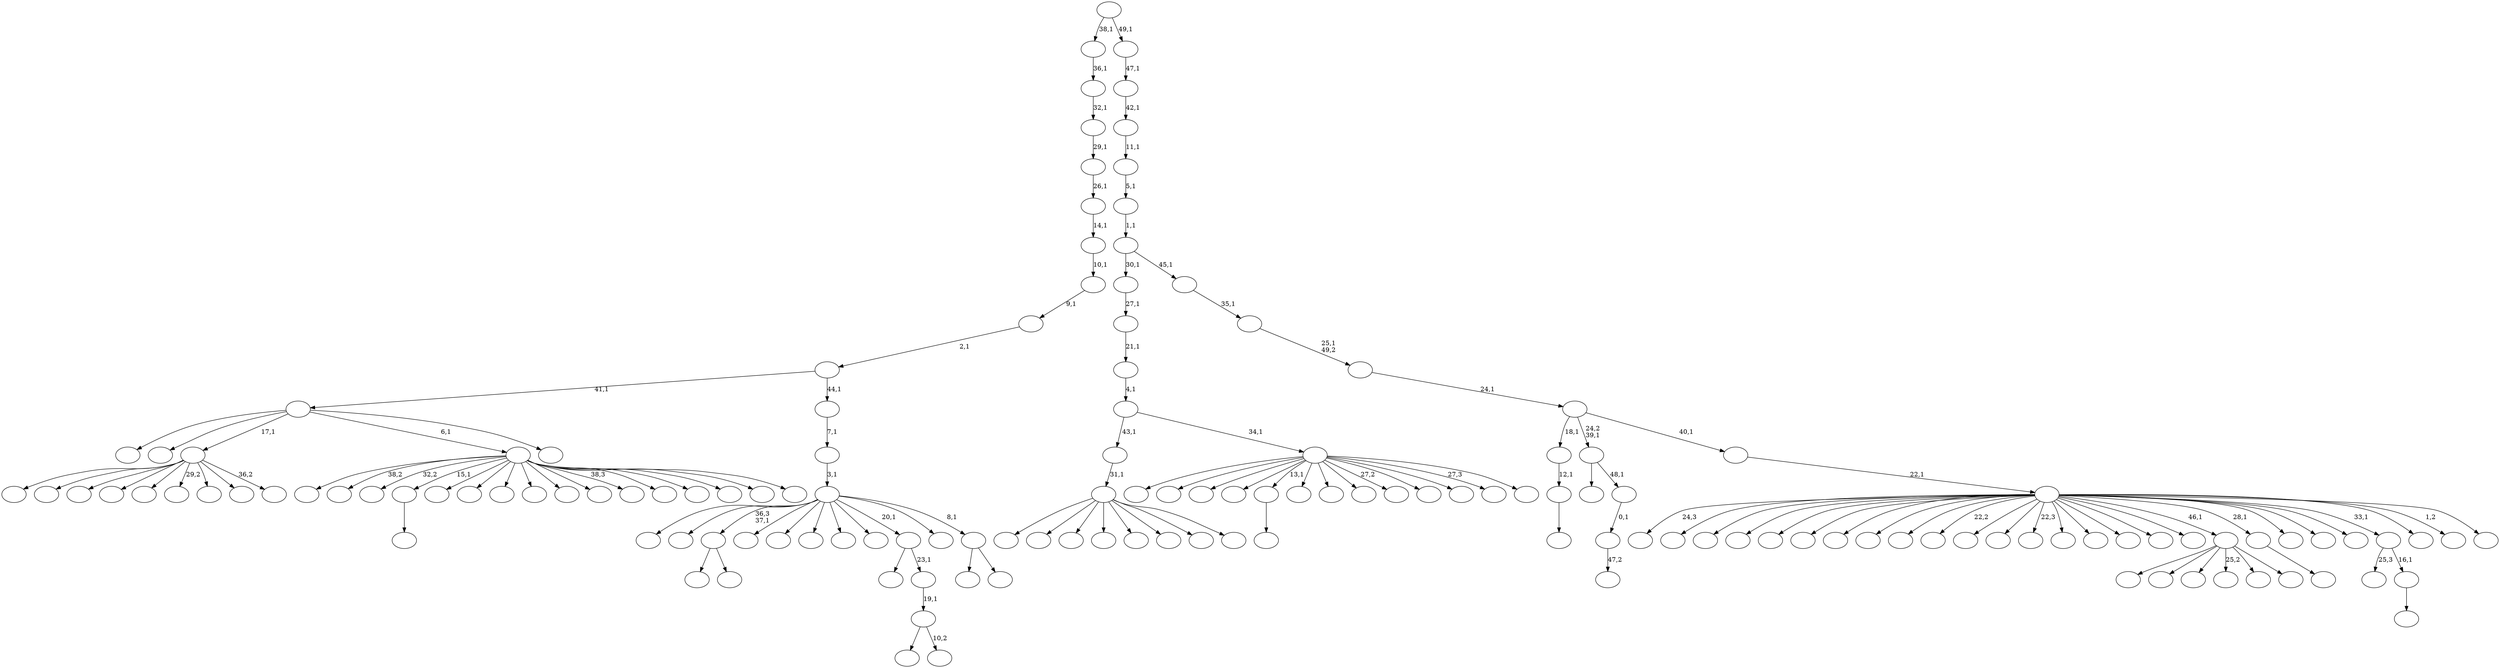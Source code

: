 digraph T {
	150 [label=""]
	149 [label=""]
	148 [label=""]
	147 [label=""]
	146 [label=""]
	145 [label=""]
	144 [label=""]
	143 [label=""]
	142 [label=""]
	141 [label=""]
	140 [label=""]
	139 [label=""]
	138 [label=""]
	137 [label=""]
	136 [label=""]
	135 [label=""]
	134 [label=""]
	133 [label=""]
	132 [label=""]
	131 [label=""]
	130 [label=""]
	129 [label=""]
	128 [label=""]
	127 [label=""]
	126 [label=""]
	125 [label=""]
	124 [label=""]
	123 [label=""]
	122 [label=""]
	121 [label=""]
	120 [label=""]
	119 [label=""]
	118 [label=""]
	117 [label=""]
	116 [label=""]
	115 [label=""]
	114 [label=""]
	113 [label=""]
	112 [label=""]
	111 [label=""]
	110 [label=""]
	109 [label=""]
	108 [label=""]
	107 [label=""]
	106 [label=""]
	105 [label=""]
	104 [label=""]
	103 [label=""]
	102 [label=""]
	101 [label=""]
	100 [label=""]
	99 [label=""]
	98 [label=""]
	97 [label=""]
	96 [label=""]
	95 [label=""]
	94 [label=""]
	93 [label=""]
	92 [label=""]
	91 [label=""]
	90 [label=""]
	89 [label=""]
	88 [label=""]
	87 [label=""]
	86 [label=""]
	85 [label=""]
	84 [label=""]
	83 [label=""]
	82 [label=""]
	81 [label=""]
	80 [label=""]
	79 [label=""]
	78 [label=""]
	77 [label=""]
	76 [label=""]
	75 [label=""]
	74 [label=""]
	73 [label=""]
	72 [label=""]
	71 [label=""]
	70 [label=""]
	69 [label=""]
	68 [label=""]
	67 [label=""]
	66 [label=""]
	65 [label=""]
	64 [label=""]
	63 [label=""]
	62 [label=""]
	61 [label=""]
	60 [label=""]
	59 [label=""]
	58 [label=""]
	57 [label=""]
	56 [label=""]
	55 [label=""]
	54 [label=""]
	53 [label=""]
	52 [label=""]
	51 [label=""]
	50 [label=""]
	49 [label=""]
	48 [label=""]
	47 [label=""]
	46 [label=""]
	45 [label=""]
	44 [label=""]
	43 [label=""]
	42 [label=""]
	41 [label=""]
	40 [label=""]
	39 [label=""]
	38 [label=""]
	37 [label=""]
	36 [label=""]
	35 [label=""]
	34 [label=""]
	33 [label=""]
	32 [label=""]
	31 [label=""]
	30 [label=""]
	29 [label=""]
	28 [label=""]
	27 [label=""]
	26 [label=""]
	25 [label=""]
	24 [label=""]
	23 [label=""]
	22 [label=""]
	21 [label=""]
	20 [label=""]
	19 [label=""]
	18 [label=""]
	17 [label=""]
	16 [label=""]
	15 [label=""]
	14 [label=""]
	13 [label=""]
	12 [label=""]
	11 [label=""]
	10 [label=""]
	9 [label=""]
	8 [label=""]
	7 [label=""]
	6 [label=""]
	5 [label=""]
	4 [label=""]
	3 [label=""]
	2 [label=""]
	1 [label=""]
	0 [label=""]
	138 -> 139 [label=""]
	131 -> 132 [label=""]
	130 -> 131 [label="12,1"]
	104 -> 112 [label=""]
	104 -> 105 [label=""]
	101 -> 102 [label=""]
	98 -> 99 [label="47,2"]
	97 -> 98 [label="0,1"]
	96 -> 100 [label=""]
	96 -> 97 [label="48,1"]
	67 -> 136 [label=""]
	67 -> 106 [label=""]
	67 -> 91 [label=""]
	67 -> 88 [label="25,2"]
	67 -> 75 [label=""]
	67 -> 68 [label=""]
	64 -> 65 [label=""]
	62 -> 113 [label=""]
	62 -> 63 [label="10,2"]
	61 -> 62 [label="19,1"]
	60 -> 118 [label=""]
	60 -> 61 [label="23,1"]
	51 -> 120 [label=""]
	51 -> 117 [label=""]
	51 -> 116 [label=""]
	51 -> 103 [label=""]
	51 -> 84 [label=""]
	51 -> 71 [label="29,2"]
	51 -> 66 [label=""]
	51 -> 58 [label=""]
	51 -> 52 [label="36,2"]
	49 -> 150 [label=""]
	49 -> 144 [label="38,2"]
	49 -> 141 [label="32,2"]
	49 -> 138 [label="15,1"]
	49 -> 134 [label=""]
	49 -> 107 [label=""]
	49 -> 95 [label=""]
	49 -> 94 [label=""]
	49 -> 87 [label=""]
	49 -> 82 [label=""]
	49 -> 76 [label="38,3"]
	49 -> 72 [label=""]
	49 -> 59 [label=""]
	49 -> 56 [label=""]
	49 -> 55 [label=""]
	49 -> 50 [label=""]
	47 -> 147 [label=""]
	47 -> 133 [label=""]
	47 -> 129 [label=""]
	47 -> 121 [label=""]
	47 -> 86 [label=""]
	47 -> 81 [label=""]
	47 -> 54 [label=""]
	47 -> 48 [label=""]
	46 -> 47 [label="31,1"]
	40 -> 148 [label=""]
	40 -> 127 [label=""]
	40 -> 51 [label="17,1"]
	40 -> 49 [label="6,1"]
	40 -> 41 [label=""]
	37 -> 143 [label=""]
	37 -> 38 [label=""]
	36 -> 137 [label=""]
	36 -> 122 [label=""]
	36 -> 104 [label="36,3\n37,1"]
	36 -> 90 [label=""]
	36 -> 79 [label=""]
	36 -> 78 [label=""]
	36 -> 77 [label=""]
	36 -> 74 [label=""]
	36 -> 60 [label="20,1"]
	36 -> 44 [label=""]
	36 -> 37 [label="8,1"]
	35 -> 36 [label="3,1"]
	34 -> 35 [label="7,1"]
	33 -> 40 [label="41,1"]
	33 -> 34 [label="44,1"]
	32 -> 33 [label="2,1"]
	31 -> 32 [label="9,1"]
	30 -> 31 [label="10,1"]
	29 -> 30 [label="14,1"]
	28 -> 29 [label="26,1"]
	27 -> 28 [label="29,1"]
	26 -> 27 [label="32,1"]
	25 -> 26 [label="36,1"]
	23 -> 24 [label=""]
	22 -> 114 [label="25,3"]
	22 -> 23 [label="16,1"]
	19 -> 149 [label=""]
	19 -> 124 [label=""]
	19 -> 110 [label=""]
	19 -> 108 [label=""]
	19 -> 101 [label="13,1"]
	19 -> 92 [label=""]
	19 -> 85 [label=""]
	19 -> 80 [label=""]
	19 -> 69 [label="27,2"]
	19 -> 45 [label=""]
	19 -> 42 [label=""]
	19 -> 39 [label="27,3"]
	19 -> 20 [label=""]
	18 -> 46 [label="43,1"]
	18 -> 19 [label="34,1"]
	17 -> 18 [label="4,1"]
	16 -> 17 [label="21,1"]
	15 -> 16 [label="27,1"]
	12 -> 146 [label="24,3"]
	12 -> 145 [label=""]
	12 -> 142 [label=""]
	12 -> 140 [label=""]
	12 -> 135 [label=""]
	12 -> 128 [label=""]
	12 -> 126 [label=""]
	12 -> 125 [label=""]
	12 -> 123 [label=""]
	12 -> 119 [label="22,2"]
	12 -> 115 [label=""]
	12 -> 111 [label=""]
	12 -> 109 [label="22,3"]
	12 -> 93 [label=""]
	12 -> 89 [label=""]
	12 -> 83 [label=""]
	12 -> 73 [label=""]
	12 -> 70 [label=""]
	12 -> 67 [label="46,1"]
	12 -> 64 [label="28,1"]
	12 -> 57 [label=""]
	12 -> 53 [label=""]
	12 -> 43 [label=""]
	12 -> 22 [label="33,1"]
	12 -> 21 [label=""]
	12 -> 14 [label="1,2"]
	12 -> 13 [label=""]
	11 -> 12 [label="22,1"]
	10 -> 130 [label="18,1"]
	10 -> 96 [label="24,2\n39,1"]
	10 -> 11 [label="40,1"]
	9 -> 10 [label="24,1"]
	8 -> 9 [label="25,1\n49,2"]
	7 -> 8 [label="35,1"]
	6 -> 15 [label="30,1"]
	6 -> 7 [label="45,1"]
	5 -> 6 [label="1,1"]
	4 -> 5 [label="5,1"]
	3 -> 4 [label="11,1"]
	2 -> 3 [label="42,1"]
	1 -> 2 [label="47,1"]
	0 -> 25 [label="38,1"]
	0 -> 1 [label="49,1"]
}
